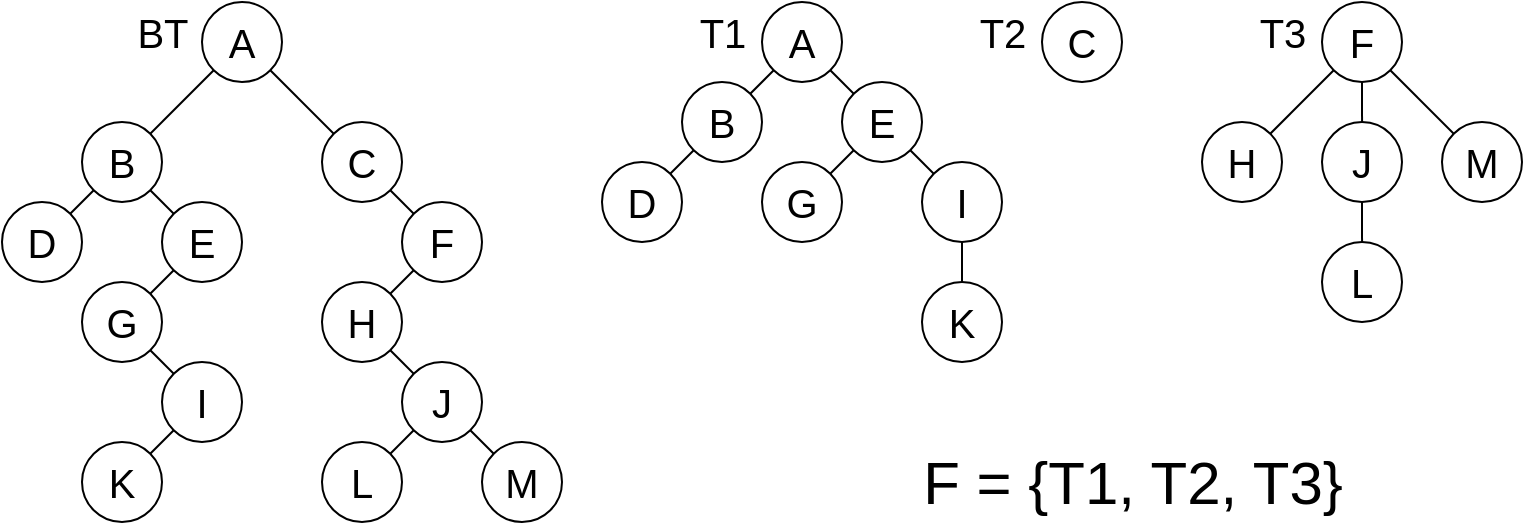 <mxfile version="15.4.0" type="device"><diagram id="bvVMPIZPtpch8HVLUf43" name="第 1 页"><mxGraphModel dx="1786" dy="856" grid="1" gridSize="10" guides="1" tooltips="1" connect="1" arrows="1" fold="1" page="1" pageScale="1" pageWidth="827" pageHeight="1169" math="0" shadow="0"><root><mxCell id="0"/><mxCell id="1" parent="0"/><mxCell id="0e2ZMIn5cajhvrTMaoPB-62" style="edgeStyle=none;rounded=0;orthogonalLoop=1;jettySize=auto;html=1;exitX=1;exitY=1;exitDx=0;exitDy=0;entryX=0.5;entryY=0.5;entryDx=0;entryDy=0;entryPerimeter=0;fontSize=20;" edge="1" parent="1" source="0e2ZMIn5cajhvrTMaoPB-49" target="0e2ZMIn5cajhvrTMaoPB-48"><mxGeometry relative="1" as="geometry"/></mxCell><mxCell id="0e2ZMIn5cajhvrTMaoPB-8" style="rounded=0;orthogonalLoop=1;jettySize=auto;html=1;exitX=0;exitY=1;exitDx=0;exitDy=0;entryX=0.5;entryY=0.5;entryDx=0;entryDy=0;entryPerimeter=0;fontSize=20;" edge="1" parent="1" source="0e2ZMIn5cajhvrTMaoPB-1" target="0e2ZMIn5cajhvrTMaoPB-2"><mxGeometry relative="1" as="geometry"/></mxCell><mxCell id="0e2ZMIn5cajhvrTMaoPB-11" style="edgeStyle=none;rounded=0;orthogonalLoop=1;jettySize=auto;html=1;exitX=1;exitY=1;exitDx=0;exitDy=0;entryX=0.5;entryY=0.5;entryDx=0;entryDy=0;entryPerimeter=0;fontSize=20;" edge="1" parent="1" source="0e2ZMIn5cajhvrTMaoPB-1" target="0e2ZMIn5cajhvrTMaoPB-4"><mxGeometry relative="1" as="geometry"/></mxCell><mxCell id="0e2ZMIn5cajhvrTMaoPB-1" value="A" style="ellipse;whiteSpace=wrap;html=1;aspect=fixed;fontSize=20;" vertex="1" parent="1"><mxGeometry x="420" y="240" width="40" height="40" as="geometry"/></mxCell><mxCell id="0e2ZMIn5cajhvrTMaoPB-10" style="edgeStyle=none;rounded=0;orthogonalLoop=1;jettySize=auto;html=1;exitX=0;exitY=1;exitDx=0;exitDy=0;entryX=0.5;entryY=0.5;entryDx=0;entryDy=0;entryPerimeter=0;fontSize=20;" edge="1" parent="1" source="0e2ZMIn5cajhvrTMaoPB-2" target="0e2ZMIn5cajhvrTMaoPB-3"><mxGeometry relative="1" as="geometry"/></mxCell><mxCell id="0e2ZMIn5cajhvrTMaoPB-2" value="B" style="ellipse;whiteSpace=wrap;html=1;aspect=fixed;fontSize=20;" vertex="1" parent="1"><mxGeometry x="380" y="280" width="40" height="40" as="geometry"/></mxCell><mxCell id="0e2ZMIn5cajhvrTMaoPB-3" value="D" style="ellipse;whiteSpace=wrap;html=1;aspect=fixed;fontSize=20;" vertex="1" parent="1"><mxGeometry x="340" y="320" width="40" height="40" as="geometry"/></mxCell><mxCell id="0e2ZMIn5cajhvrTMaoPB-12" style="edgeStyle=none;rounded=0;orthogonalLoop=1;jettySize=auto;html=1;exitX=0;exitY=1;exitDx=0;exitDy=0;entryX=0.5;entryY=0.5;entryDx=0;entryDy=0;entryPerimeter=0;fontSize=20;" edge="1" parent="1" source="0e2ZMIn5cajhvrTMaoPB-4" target="0e2ZMIn5cajhvrTMaoPB-5"><mxGeometry relative="1" as="geometry"/></mxCell><mxCell id="0e2ZMIn5cajhvrTMaoPB-13" style="edgeStyle=none;rounded=0;orthogonalLoop=1;jettySize=auto;html=1;exitX=1;exitY=1;exitDx=0;exitDy=0;entryX=0.5;entryY=0.5;entryDx=0;entryDy=0;entryPerimeter=0;fontSize=20;" edge="1" parent="1" source="0e2ZMIn5cajhvrTMaoPB-4" target="0e2ZMIn5cajhvrTMaoPB-6"><mxGeometry relative="1" as="geometry"/></mxCell><mxCell id="0e2ZMIn5cajhvrTMaoPB-4" value="E" style="ellipse;whiteSpace=wrap;html=1;aspect=fixed;fontSize=20;" vertex="1" parent="1"><mxGeometry x="460" y="280" width="40" height="40" as="geometry"/></mxCell><mxCell id="0e2ZMIn5cajhvrTMaoPB-5" value="G" style="ellipse;whiteSpace=wrap;html=1;aspect=fixed;fontSize=20;" vertex="1" parent="1"><mxGeometry x="420" y="320" width="40" height="40" as="geometry"/></mxCell><mxCell id="0e2ZMIn5cajhvrTMaoPB-14" style="edgeStyle=none;rounded=0;orthogonalLoop=1;jettySize=auto;html=1;exitX=0.5;exitY=1;exitDx=0;exitDy=0;entryX=0.5;entryY=0.5;entryDx=0;entryDy=0;entryPerimeter=0;fontSize=20;" edge="1" parent="1" source="0e2ZMIn5cajhvrTMaoPB-6" target="0e2ZMIn5cajhvrTMaoPB-7"><mxGeometry relative="1" as="geometry"/></mxCell><mxCell id="0e2ZMIn5cajhvrTMaoPB-6" value="I" style="ellipse;whiteSpace=wrap;html=1;aspect=fixed;fontSize=20;" vertex="1" parent="1"><mxGeometry x="500" y="320" width="40" height="40" as="geometry"/></mxCell><mxCell id="0e2ZMIn5cajhvrTMaoPB-7" value="K" style="ellipse;whiteSpace=wrap;html=1;aspect=fixed;fontSize=20;" vertex="1" parent="1"><mxGeometry x="500" y="380" width="40" height="40" as="geometry"/></mxCell><mxCell id="0e2ZMIn5cajhvrTMaoPB-15" value="C" style="ellipse;whiteSpace=wrap;html=1;aspect=fixed;fontSize=20;" vertex="1" parent="1"><mxGeometry x="560" y="240" width="40" height="40" as="geometry"/></mxCell><mxCell id="0e2ZMIn5cajhvrTMaoPB-22" style="edgeStyle=none;rounded=0;orthogonalLoop=1;jettySize=auto;html=1;exitX=0;exitY=1;exitDx=0;exitDy=0;entryX=0.5;entryY=0.5;entryDx=0;entryDy=0;entryPerimeter=0;fontSize=20;" edge="1" parent="1" source="0e2ZMIn5cajhvrTMaoPB-16" target="0e2ZMIn5cajhvrTMaoPB-18"><mxGeometry relative="1" as="geometry"/></mxCell><mxCell id="0e2ZMIn5cajhvrTMaoPB-23" style="edgeStyle=none;rounded=0;orthogonalLoop=1;jettySize=auto;html=1;exitX=0.5;exitY=1;exitDx=0;exitDy=0;entryX=0.501;entryY=0.5;entryDx=0;entryDy=0;entryPerimeter=0;fontSize=20;" edge="1" parent="1" source="0e2ZMIn5cajhvrTMaoPB-16" target="0e2ZMIn5cajhvrTMaoPB-17"><mxGeometry relative="1" as="geometry"/></mxCell><mxCell id="0e2ZMIn5cajhvrTMaoPB-24" style="edgeStyle=none;rounded=0;orthogonalLoop=1;jettySize=auto;html=1;exitX=1;exitY=1;exitDx=0;exitDy=0;entryX=0.5;entryY=0.5;entryDx=0;entryDy=0;entryPerimeter=0;fontSize=20;" edge="1" parent="1" source="0e2ZMIn5cajhvrTMaoPB-16" target="0e2ZMIn5cajhvrTMaoPB-19"><mxGeometry relative="1" as="geometry"/></mxCell><mxCell id="0e2ZMIn5cajhvrTMaoPB-16" value="F" style="ellipse;whiteSpace=wrap;html=1;aspect=fixed;fontSize=20;" vertex="1" parent="1"><mxGeometry x="700" y="240" width="40" height="40" as="geometry"/></mxCell><mxCell id="0e2ZMIn5cajhvrTMaoPB-21" style="edgeStyle=none;rounded=0;orthogonalLoop=1;jettySize=auto;html=1;exitX=0.5;exitY=1;exitDx=0;exitDy=0;entryX=0.501;entryY=0.5;entryDx=0;entryDy=0;entryPerimeter=0;fontSize=20;" edge="1" parent="1" source="0e2ZMIn5cajhvrTMaoPB-17" target="0e2ZMIn5cajhvrTMaoPB-20"><mxGeometry relative="1" as="geometry"/></mxCell><mxCell id="0e2ZMIn5cajhvrTMaoPB-17" value="J" style="ellipse;whiteSpace=wrap;html=1;aspect=fixed;fontSize=20;" vertex="1" parent="1"><mxGeometry x="700" y="300" width="40" height="40" as="geometry"/></mxCell><mxCell id="0e2ZMIn5cajhvrTMaoPB-18" value="H" style="ellipse;whiteSpace=wrap;html=1;aspect=fixed;fontSize=20;" vertex="1" parent="1"><mxGeometry x="640" y="300" width="40" height="40" as="geometry"/></mxCell><mxCell id="0e2ZMIn5cajhvrTMaoPB-19" value="M" style="ellipse;whiteSpace=wrap;html=1;aspect=fixed;fontSize=20;" vertex="1" parent="1"><mxGeometry x="760" y="300" width="40" height="40" as="geometry"/></mxCell><mxCell id="0e2ZMIn5cajhvrTMaoPB-20" value="L" style="ellipse;whiteSpace=wrap;html=1;aspect=fixed;fontSize=20;" vertex="1" parent="1"><mxGeometry x="700" y="360" width="40" height="40" as="geometry"/></mxCell><mxCell id="0e2ZMIn5cajhvrTMaoPB-25" value="T1" style="text;html=1;align=center;verticalAlign=middle;resizable=0;points=[];autosize=1;strokeColor=none;fillColor=none;fontSize=20;" vertex="1" parent="1"><mxGeometry x="380" y="240" width="40" height="30" as="geometry"/></mxCell><mxCell id="0e2ZMIn5cajhvrTMaoPB-26" value="T2" style="text;html=1;align=center;verticalAlign=middle;resizable=0;points=[];autosize=1;strokeColor=none;fillColor=none;fontSize=20;" vertex="1" parent="1"><mxGeometry x="520" y="240" width="40" height="30" as="geometry"/></mxCell><mxCell id="0e2ZMIn5cajhvrTMaoPB-27" value="T3" style="text;html=1;align=center;verticalAlign=middle;resizable=0;points=[];autosize=1;strokeColor=none;fillColor=none;fontSize=20;" vertex="1" parent="1"><mxGeometry x="660" y="240" width="40" height="30" as="geometry"/></mxCell><mxCell id="0e2ZMIn5cajhvrTMaoPB-28" value="F = {T1, T2, T3}" style="text;html=1;align=center;verticalAlign=middle;resizable=0;points=[];autosize=1;strokeColor=none;fillColor=none;fontSize=30;" vertex="1" parent="1"><mxGeometry x="490" y="460" width="230" height="40" as="geometry"/></mxCell><mxCell id="0e2ZMIn5cajhvrTMaoPB-29" style="rounded=0;orthogonalLoop=1;jettySize=auto;html=1;exitX=0;exitY=1;exitDx=0;exitDy=0;entryX=0.5;entryY=0.5;entryDx=0;entryDy=0;entryPerimeter=0;fontSize=20;" edge="1" parent="1" source="0e2ZMIn5cajhvrTMaoPB-31" target="0e2ZMIn5cajhvrTMaoPB-33"><mxGeometry relative="1" as="geometry"/></mxCell><mxCell id="0e2ZMIn5cajhvrTMaoPB-67" style="edgeStyle=none;rounded=0;orthogonalLoop=1;jettySize=auto;html=1;exitX=1;exitY=1;exitDx=0;exitDy=0;entryX=0.5;entryY=0.5;entryDx=0;entryDy=0;entryPerimeter=0;fontSize=20;" edge="1" parent="1" source="0e2ZMIn5cajhvrTMaoPB-31" target="0e2ZMIn5cajhvrTMaoPB-42"><mxGeometry relative="1" as="geometry"/></mxCell><mxCell id="0e2ZMIn5cajhvrTMaoPB-31" value="A" style="ellipse;whiteSpace=wrap;html=1;aspect=fixed;fontSize=20;" vertex="1" parent="1"><mxGeometry x="140" y="240" width="40" height="40" as="geometry"/></mxCell><mxCell id="0e2ZMIn5cajhvrTMaoPB-32" style="edgeStyle=none;rounded=0;orthogonalLoop=1;jettySize=auto;html=1;exitX=0;exitY=1;exitDx=0;exitDy=0;entryX=0.5;entryY=0.5;entryDx=0;entryDy=0;entryPerimeter=0;fontSize=20;" edge="1" parent="1" source="0e2ZMIn5cajhvrTMaoPB-33" target="0e2ZMIn5cajhvrTMaoPB-34"><mxGeometry relative="1" as="geometry"/></mxCell><mxCell id="0e2ZMIn5cajhvrTMaoPB-57" style="edgeStyle=none;rounded=0;orthogonalLoop=1;jettySize=auto;html=1;exitX=1;exitY=1;exitDx=0;exitDy=0;entryX=0.5;entryY=0.5;entryDx=0;entryDy=0;entryPerimeter=0;fontSize=20;" edge="1" parent="1" source="0e2ZMIn5cajhvrTMaoPB-33" target="0e2ZMIn5cajhvrTMaoPB-37"><mxGeometry relative="1" as="geometry"/></mxCell><mxCell id="0e2ZMIn5cajhvrTMaoPB-33" value="B" style="ellipse;whiteSpace=wrap;html=1;aspect=fixed;fontSize=20;" vertex="1" parent="1"><mxGeometry x="80" y="300" width="40" height="40" as="geometry"/></mxCell><mxCell id="0e2ZMIn5cajhvrTMaoPB-34" value="D" style="ellipse;whiteSpace=wrap;html=1;aspect=fixed;fontSize=20;" vertex="1" parent="1"><mxGeometry x="40" y="340" width="40" height="40" as="geometry"/></mxCell><mxCell id="0e2ZMIn5cajhvrTMaoPB-35" style="edgeStyle=none;rounded=0;orthogonalLoop=1;jettySize=auto;html=1;exitX=0;exitY=1;exitDx=0;exitDy=0;entryX=0.5;entryY=0.5;entryDx=0;entryDy=0;entryPerimeter=0;fontSize=20;" edge="1" parent="1" source="0e2ZMIn5cajhvrTMaoPB-37" target="0e2ZMIn5cajhvrTMaoPB-38"><mxGeometry relative="1" as="geometry"/></mxCell><mxCell id="0e2ZMIn5cajhvrTMaoPB-37" value="E" style="ellipse;whiteSpace=wrap;html=1;aspect=fixed;fontSize=20;" vertex="1" parent="1"><mxGeometry x="120" y="340" width="40" height="40" as="geometry"/></mxCell><mxCell id="0e2ZMIn5cajhvrTMaoPB-59" style="edgeStyle=none;rounded=0;orthogonalLoop=1;jettySize=auto;html=1;exitX=1;exitY=1;exitDx=0;exitDy=0;entryX=0.5;entryY=0.5;entryDx=0;entryDy=0;entryPerimeter=0;fontSize=20;" edge="1" parent="1" source="0e2ZMIn5cajhvrTMaoPB-38" target="0e2ZMIn5cajhvrTMaoPB-40"><mxGeometry relative="1" as="geometry"/></mxCell><mxCell id="0e2ZMIn5cajhvrTMaoPB-38" value="G" style="ellipse;whiteSpace=wrap;html=1;aspect=fixed;fontSize=20;" vertex="1" parent="1"><mxGeometry x="80" y="380" width="40" height="40" as="geometry"/></mxCell><mxCell id="0e2ZMIn5cajhvrTMaoPB-60" style="edgeStyle=none;rounded=0;orthogonalLoop=1;jettySize=auto;html=1;exitX=0;exitY=1;exitDx=0;exitDy=0;entryX=0.5;entryY=0.5;entryDx=0;entryDy=0;entryPerimeter=0;fontSize=20;" edge="1" parent="1" source="0e2ZMIn5cajhvrTMaoPB-40" target="0e2ZMIn5cajhvrTMaoPB-41"><mxGeometry relative="1" as="geometry"/></mxCell><mxCell id="0e2ZMIn5cajhvrTMaoPB-40" value="I" style="ellipse;whiteSpace=wrap;html=1;aspect=fixed;fontSize=20;" vertex="1" parent="1"><mxGeometry x="120" y="420" width="40" height="40" as="geometry"/></mxCell><mxCell id="0e2ZMIn5cajhvrTMaoPB-41" value="K" style="ellipse;whiteSpace=wrap;html=1;aspect=fixed;fontSize=20;" vertex="1" parent="1"><mxGeometry x="80" y="460" width="40" height="40" as="geometry"/></mxCell><mxCell id="0e2ZMIn5cajhvrTMaoPB-65" style="edgeStyle=none;rounded=0;orthogonalLoop=1;jettySize=auto;html=1;exitX=1;exitY=1;exitDx=0;exitDy=0;entryX=0.5;entryY=0.5;entryDx=0;entryDy=0;entryPerimeter=0;fontSize=20;" edge="1" parent="1" source="0e2ZMIn5cajhvrTMaoPB-42" target="0e2ZMIn5cajhvrTMaoPB-46"><mxGeometry relative="1" as="geometry"/></mxCell><mxCell id="0e2ZMIn5cajhvrTMaoPB-42" value="C" style="ellipse;whiteSpace=wrap;html=1;aspect=fixed;fontSize=20;" vertex="1" parent="1"><mxGeometry x="200" y="300" width="40" height="40" as="geometry"/></mxCell><mxCell id="0e2ZMIn5cajhvrTMaoPB-43" style="edgeStyle=none;rounded=0;orthogonalLoop=1;jettySize=auto;html=1;exitX=0;exitY=1;exitDx=0;exitDy=0;entryX=0.5;entryY=0.5;entryDx=0;entryDy=0;entryPerimeter=0;fontSize=20;" edge="1" parent="1" source="0e2ZMIn5cajhvrTMaoPB-46" target="0e2ZMIn5cajhvrTMaoPB-49"><mxGeometry relative="1" as="geometry"/></mxCell><mxCell id="0e2ZMIn5cajhvrTMaoPB-46" value="F" style="ellipse;whiteSpace=wrap;html=1;aspect=fixed;fontSize=20;" vertex="1" parent="1"><mxGeometry x="240" y="340" width="40" height="40" as="geometry"/></mxCell><mxCell id="0e2ZMIn5cajhvrTMaoPB-47" style="edgeStyle=none;rounded=0;orthogonalLoop=1;jettySize=auto;html=1;exitX=0;exitY=1;exitDx=0;exitDy=0;entryX=0.501;entryY=0.5;entryDx=0;entryDy=0;entryPerimeter=0;fontSize=20;" edge="1" parent="1" source="0e2ZMIn5cajhvrTMaoPB-48" target="0e2ZMIn5cajhvrTMaoPB-51"><mxGeometry relative="1" as="geometry"/></mxCell><mxCell id="0e2ZMIn5cajhvrTMaoPB-63" style="edgeStyle=none;rounded=0;orthogonalLoop=1;jettySize=auto;html=1;exitX=1;exitY=1;exitDx=0;exitDy=0;entryX=0.5;entryY=0.5;entryDx=0;entryDy=0;entryPerimeter=0;fontSize=20;" edge="1" parent="1" source="0e2ZMIn5cajhvrTMaoPB-48" target="0e2ZMIn5cajhvrTMaoPB-50"><mxGeometry relative="1" as="geometry"/></mxCell><mxCell id="0e2ZMIn5cajhvrTMaoPB-48" value="J" style="ellipse;whiteSpace=wrap;html=1;aspect=fixed;fontSize=20;" vertex="1" parent="1"><mxGeometry x="240" y="420" width="40" height="40" as="geometry"/></mxCell><mxCell id="0e2ZMIn5cajhvrTMaoPB-49" value="H" style="ellipse;whiteSpace=wrap;html=1;aspect=fixed;fontSize=20;" vertex="1" parent="1"><mxGeometry x="200" y="380" width="40" height="40" as="geometry"/></mxCell><mxCell id="0e2ZMIn5cajhvrTMaoPB-50" value="M" style="ellipse;whiteSpace=wrap;html=1;aspect=fixed;fontSize=20;" vertex="1" parent="1"><mxGeometry x="280" y="460" width="40" height="40" as="geometry"/></mxCell><mxCell id="0e2ZMIn5cajhvrTMaoPB-51" value="L" style="ellipse;whiteSpace=wrap;html=1;aspect=fixed;fontSize=20;" vertex="1" parent="1"><mxGeometry x="200" y="460" width="40" height="40" as="geometry"/></mxCell><mxCell id="0e2ZMIn5cajhvrTMaoPB-68" value="BT" style="text;html=1;align=center;verticalAlign=middle;resizable=0;points=[];autosize=1;strokeColor=none;fillColor=none;fontSize=20;" vertex="1" parent="1"><mxGeometry x="100" y="240" width="40" height="30" as="geometry"/></mxCell></root></mxGraphModel></diagram></mxfile>